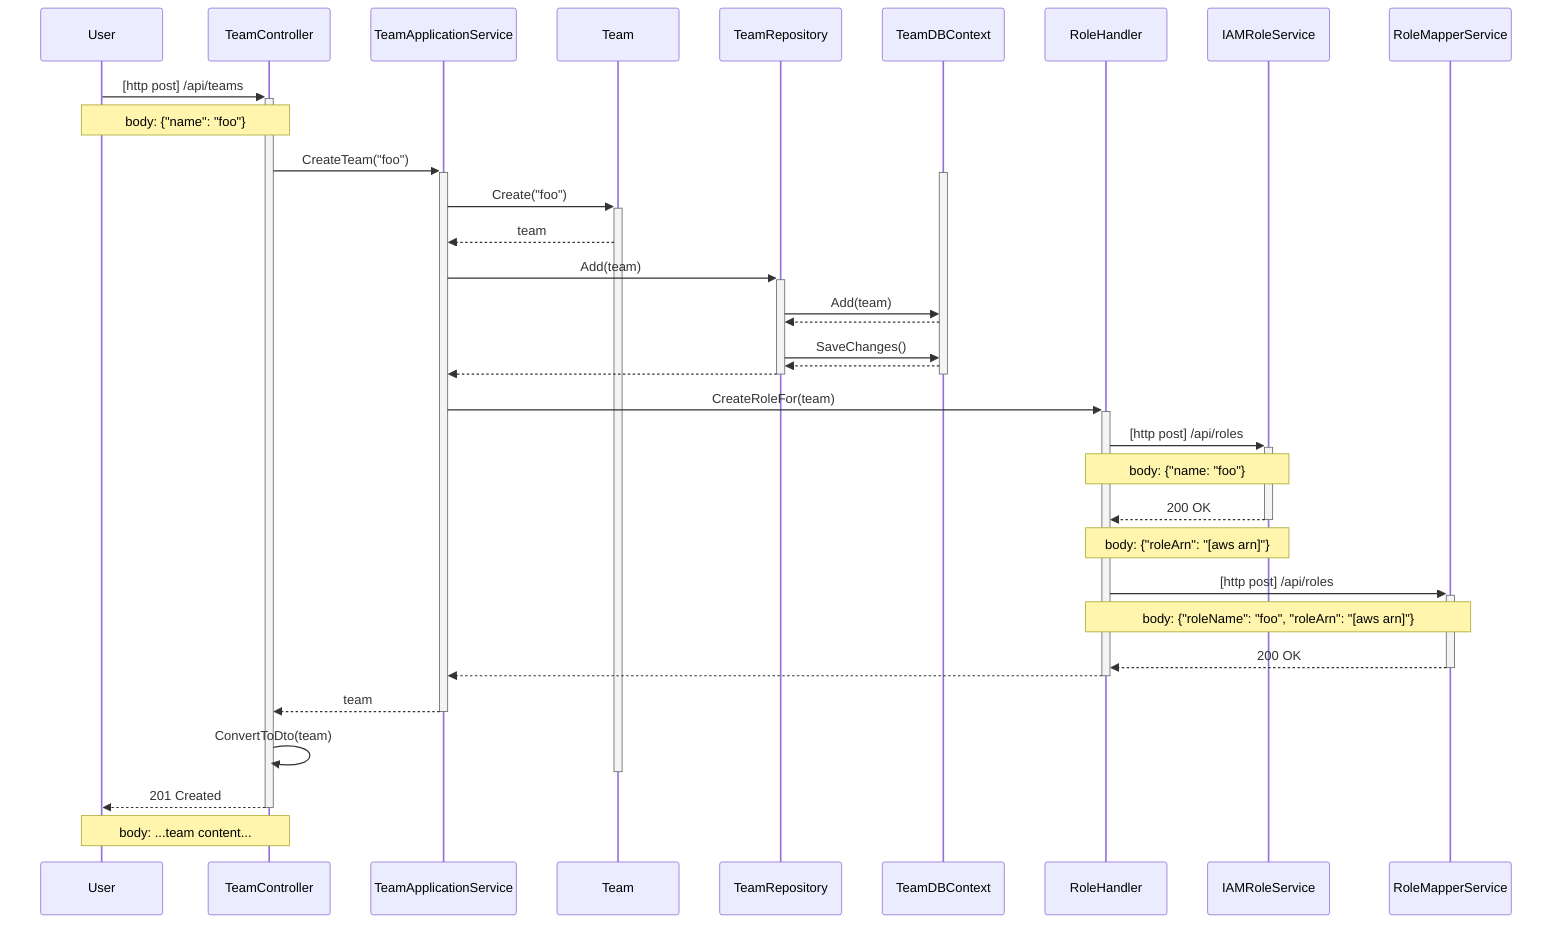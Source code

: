 sequenceDiagram

    User ->> +TeamController: [http post] /api/teams
    Note over User, TeamController: body: {"name": "foo"}

    TeamController ->> +TeamApplicationService: CreateTeam("foo")

    activate TeamDBContext

    TeamApplicationService ->> +Team: Create("foo")
    Team -->> TeamApplicationService: team
    TeamApplicationService ->> +TeamRepository: Add(team)
    
    TeamRepository ->> TeamDBContext: Add(team)
    TeamDBContext -->> TeamRepository: 
    TeamRepository ->> TeamDBContext: SaveChanges()
    TeamDBContext -->> TeamRepository: 
    TeamRepository -->> -TeamApplicationService: 

    deactivate TeamDBContext

    TeamApplicationService ->> +RoleHandler: CreateRoleFor(team)

    RoleHandler ->> +IAMRoleService: [http post] /api/roles
    Note over RoleHandler,IAMRoleService: body: {"name: "foo"}
    IAMRoleService -->> -RoleHandler: 200 OK
    Note over RoleHandler,IAMRoleService: body: {"roleArn": "[aws arn]"}

    RoleHandler ->> +RoleMapperService: [http post] /api/roles
    Note over RoleHandler,RoleMapperService: body: {"roleName": "foo", "roleArn": "[aws arn]"}
    RoleMapperService -->> -RoleHandler: 200 OK

    RoleHandler -->> -TeamApplicationService: 

    TeamApplicationService -->> -TeamController: team

    TeamController ->> TeamController: ConvertToDto(team)
    deactivate Team

    TeamController -->> -User: 201 Created
    Note over TeamController,User: body: ...team content...